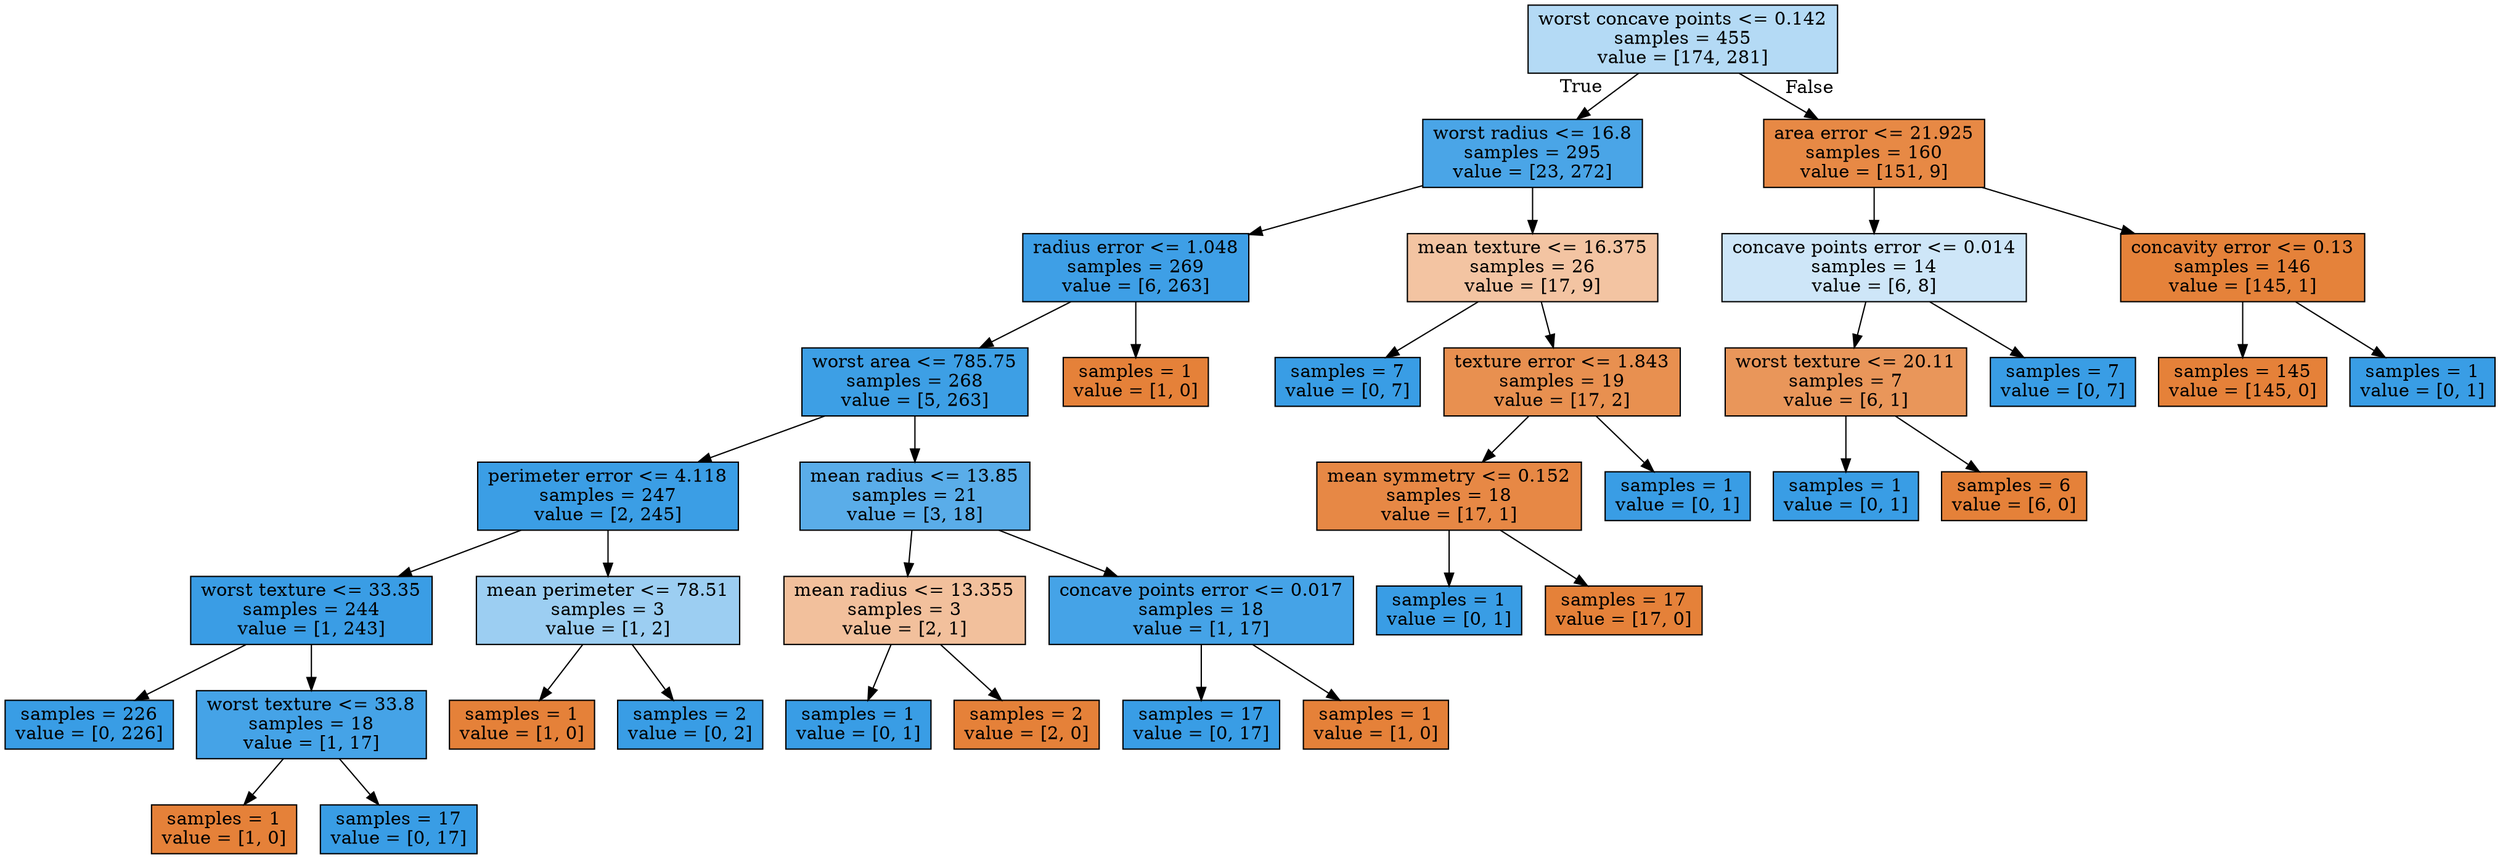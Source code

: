 digraph Tree {
node [shape=box, style="filled", color="black"] ;
0 [label="worst concave points <= 0.142\nsamples = 455\nvalue = [174, 281]", fillcolor="#b4daf5"] ;
1 [label="worst radius <= 16.8\nsamples = 295\nvalue = [23, 272]", fillcolor="#4aa5e7"] ;
0 -> 1 [labeldistance=2.5, labelangle=45, headlabel="True"] ;
2 [label="radius error <= 1.048\nsamples = 269\nvalue = [6, 263]", fillcolor="#3e9fe6"] ;
1 -> 2 ;
3 [label="worst area <= 785.75\nsamples = 268\nvalue = [5, 263]", fillcolor="#3d9fe5"] ;
2 -> 3 ;
4 [label="perimeter error <= 4.118\nsamples = 247\nvalue = [2, 245]", fillcolor="#3b9ee5"] ;
3 -> 4 ;
5 [label="worst texture <= 33.35\nsamples = 244\nvalue = [1, 243]", fillcolor="#3a9de5"] ;
4 -> 5 ;
6 [label="samples = 226\nvalue = [0, 226]", fillcolor="#399de5"] ;
5 -> 6 ;
7 [label="worst texture <= 33.8\nsamples = 18\nvalue = [1, 17]", fillcolor="#45a3e7"] ;
5 -> 7 ;
8 [label="samples = 1\nvalue = [1, 0]", fillcolor="#e58139"] ;
7 -> 8 ;
9 [label="samples = 17\nvalue = [0, 17]", fillcolor="#399de5"] ;
7 -> 9 ;
10 [label="mean perimeter <= 78.51\nsamples = 3\nvalue = [1, 2]", fillcolor="#9ccef2"] ;
4 -> 10 ;
11 [label="samples = 1\nvalue = [1, 0]", fillcolor="#e58139"] ;
10 -> 11 ;
12 [label="samples = 2\nvalue = [0, 2]", fillcolor="#399de5"] ;
10 -> 12 ;
13 [label="mean radius <= 13.85\nsamples = 21\nvalue = [3, 18]", fillcolor="#5aade9"] ;
3 -> 13 ;
14 [label="mean radius <= 13.355\nsamples = 3\nvalue = [2, 1]", fillcolor="#f2c09c"] ;
13 -> 14 ;
15 [label="samples = 1\nvalue = [0, 1]", fillcolor="#399de5"] ;
14 -> 15 ;
16 [label="samples = 2\nvalue = [2, 0]", fillcolor="#e58139"] ;
14 -> 16 ;
17 [label="concave points error <= 0.017\nsamples = 18\nvalue = [1, 17]", fillcolor="#45a3e7"] ;
13 -> 17 ;
18 [label="samples = 17\nvalue = [0, 17]", fillcolor="#399de5"] ;
17 -> 18 ;
19 [label="samples = 1\nvalue = [1, 0]", fillcolor="#e58139"] ;
17 -> 19 ;
20 [label="samples = 1\nvalue = [1, 0]", fillcolor="#e58139"] ;
2 -> 20 ;
21 [label="mean texture <= 16.375\nsamples = 26\nvalue = [17, 9]", fillcolor="#f3c4a2"] ;
1 -> 21 ;
22 [label="samples = 7\nvalue = [0, 7]", fillcolor="#399de5"] ;
21 -> 22 ;
23 [label="texture error <= 1.843\nsamples = 19\nvalue = [17, 2]", fillcolor="#e89050"] ;
21 -> 23 ;
24 [label="mean symmetry <= 0.152\nsamples = 18\nvalue = [17, 1]", fillcolor="#e78845"] ;
23 -> 24 ;
25 [label="samples = 1\nvalue = [0, 1]", fillcolor="#399de5"] ;
24 -> 25 ;
26 [label="samples = 17\nvalue = [17, 0]", fillcolor="#e58139"] ;
24 -> 26 ;
27 [label="samples = 1\nvalue = [0, 1]", fillcolor="#399de5"] ;
23 -> 27 ;
28 [label="area error <= 21.925\nsamples = 160\nvalue = [151, 9]", fillcolor="#e78945"] ;
0 -> 28 [labeldistance=2.5, labelangle=-45, headlabel="False"] ;
29 [label="concave points error <= 0.014\nsamples = 14\nvalue = [6, 8]", fillcolor="#cee6f8"] ;
28 -> 29 ;
30 [label="worst texture <= 20.11\nsamples = 7\nvalue = [6, 1]", fillcolor="#e9965a"] ;
29 -> 30 ;
31 [label="samples = 1\nvalue = [0, 1]", fillcolor="#399de5"] ;
30 -> 31 ;
32 [label="samples = 6\nvalue = [6, 0]", fillcolor="#e58139"] ;
30 -> 32 ;
33 [label="samples = 7\nvalue = [0, 7]", fillcolor="#399de5"] ;
29 -> 33 ;
34 [label="concavity error <= 0.13\nsamples = 146\nvalue = [145, 1]", fillcolor="#e5823a"] ;
28 -> 34 ;
35 [label="samples = 145\nvalue = [145, 0]", fillcolor="#e58139"] ;
34 -> 35 ;
36 [label="samples = 1\nvalue = [0, 1]", fillcolor="#399de5"] ;
34 -> 36 ;
}
